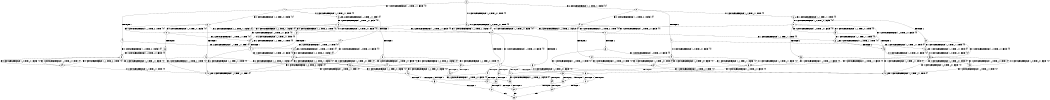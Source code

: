 digraph BCG {
size = "7, 10.5";
center = TRUE;
node [shape = circle];
0 [peripheries = 2];
0 -> 1 [label = "EX !1 !ATOMIC_EXCH_BRANCH (1, +1, TRUE, +1, 1, FALSE) !{0}"];
0 -> 2 [label = "EX !2 !ATOMIC_EXCH_BRANCH (1, +1, TRUE, +1, 1, FALSE) !{0}"];
0 -> 3 [label = "EX !0 !ATOMIC_EXCH_BRANCH (1, +0, TRUE, +0, 1, TRUE) !{0}"];
1 -> 4 [label = "TERMINATE !1"];
1 -> 5 [label = "EX !2 !ATOMIC_EXCH_BRANCH (1, +1, TRUE, +1, 1, TRUE) !{0}"];
1 -> 6 [label = "EX !0 !ATOMIC_EXCH_BRANCH (1, +0, TRUE, +0, 1, FALSE) !{0}"];
2 -> 7 [label = "TERMINATE !2"];
2 -> 8 [label = "EX !1 !ATOMIC_EXCH_BRANCH (1, +1, TRUE, +1, 1, TRUE) !{0}"];
2 -> 9 [label = "EX !0 !ATOMIC_EXCH_BRANCH (1, +0, TRUE, +0, 1, FALSE) !{0}"];
3 -> 10 [label = "EX !1 !ATOMIC_EXCH_BRANCH (1, +1, TRUE, +1, 1, FALSE) !{0}"];
3 -> 11 [label = "EX !2 !ATOMIC_EXCH_BRANCH (1, +1, TRUE, +1, 1, FALSE) !{0}"];
3 -> 3 [label = "EX !0 !ATOMIC_EXCH_BRANCH (1, +0, TRUE, +0, 1, TRUE) !{0}"];
4 -> 12 [label = "EX !2 !ATOMIC_EXCH_BRANCH (1, +1, TRUE, +1, 1, TRUE) !{0}"];
4 -> 13 [label = "EX !0 !ATOMIC_EXCH_BRANCH (1, +0, TRUE, +0, 1, FALSE) !{0}"];
5 -> 14 [label = "TERMINATE !1"];
5 -> 15 [label = "EX !0 !ATOMIC_EXCH_BRANCH (1, +0, TRUE, +0, 1, FALSE) !{0}"];
5 -> 5 [label = "EX !2 !ATOMIC_EXCH_BRANCH (1, +1, TRUE, +1, 1, TRUE) !{0}"];
6 -> 16 [label = "TERMINATE !1"];
6 -> 17 [label = "EX !2 !ATOMIC_EXCH_BRANCH (1, +1, TRUE, +1, 1, FALSE) !{0}"];
6 -> 10 [label = "EX !0 !ATOMIC_EXCH_BRANCH (1, +1, TRUE, +0, 1, TRUE) !{0}"];
7 -> 18 [label = "EX !1 !ATOMIC_EXCH_BRANCH (1, +1, TRUE, +1, 1, TRUE) !{0}"];
7 -> 19 [label = "EX !0 !ATOMIC_EXCH_BRANCH (1, +0, TRUE, +0, 1, FALSE) !{0}"];
8 -> 20 [label = "TERMINATE !2"];
8 -> 21 [label = "EX !0 !ATOMIC_EXCH_BRANCH (1, +0, TRUE, +0, 1, FALSE) !{0}"];
8 -> 8 [label = "EX !1 !ATOMIC_EXCH_BRANCH (1, +1, TRUE, +1, 1, TRUE) !{0}"];
9 -> 22 [label = "TERMINATE !2"];
9 -> 17 [label = "EX !1 !ATOMIC_EXCH_BRANCH (1, +1, TRUE, +1, 1, FALSE) !{0}"];
9 -> 11 [label = "EX !0 !ATOMIC_EXCH_BRANCH (1, +1, TRUE, +0, 1, TRUE) !{0}"];
10 -> 23 [label = "TERMINATE !1"];
10 -> 24 [label = "EX !2 !ATOMIC_EXCH_BRANCH (1, +1, TRUE, +1, 1, TRUE) !{0}"];
10 -> 6 [label = "EX !0 !ATOMIC_EXCH_BRANCH (1, +0, TRUE, +0, 1, FALSE) !{0}"];
11 -> 25 [label = "TERMINATE !2"];
11 -> 26 [label = "EX !1 !ATOMIC_EXCH_BRANCH (1, +1, TRUE, +1, 1, TRUE) !{0}"];
11 -> 9 [label = "EX !0 !ATOMIC_EXCH_BRANCH (1, +0, TRUE, +0, 1, FALSE) !{0}"];
12 -> 27 [label = "EX !0 !ATOMIC_EXCH_BRANCH (1, +0, TRUE, +0, 1, FALSE) !{0}"];
12 -> 12 [label = "EX !2 !ATOMIC_EXCH_BRANCH (1, +1, TRUE, +1, 1, TRUE) !{0}"];
13 -> 28 [label = "EX !2 !ATOMIC_EXCH_BRANCH (1, +1, TRUE, +1, 1, FALSE) !{0}"];
13 -> 29 [label = "EX !0 !ATOMIC_EXCH_BRANCH (1, +1, TRUE, +0, 1, TRUE) !{0}"];
14 -> 27 [label = "EX !0 !ATOMIC_EXCH_BRANCH (1, +0, TRUE, +0, 1, FALSE) !{0}"];
14 -> 12 [label = "EX !2 !ATOMIC_EXCH_BRANCH (1, +1, TRUE, +1, 1, TRUE) !{0}"];
15 -> 30 [label = "TERMINATE !1"];
15 -> 17 [label = "EX !2 !ATOMIC_EXCH_BRANCH (1, +1, TRUE, +1, 1, FALSE) !{0}"];
15 -> 31 [label = "EX !0 !ATOMIC_EXCH_BRANCH (1, +1, TRUE, +0, 1, TRUE) !{0}"];
16 -> 28 [label = "EX !2 !ATOMIC_EXCH_BRANCH (1, +1, TRUE, +1, 1, FALSE) !{0}"];
16 -> 29 [label = "EX !0 !ATOMIC_EXCH_BRANCH (1, +1, TRUE, +0, 1, TRUE) !{0}"];
17 -> 32 [label = "TERMINATE !1"];
17 -> 33 [label = "TERMINATE !2"];
17 -> 34 [label = "EX !0 !ATOMIC_EXCH_BRANCH (1, +1, TRUE, +0, 1, FALSE) !{0}"];
18 -> 35 [label = "EX !0 !ATOMIC_EXCH_BRANCH (1, +0, TRUE, +0, 1, FALSE) !{0}"];
18 -> 18 [label = "EX !1 !ATOMIC_EXCH_BRANCH (1, +1, TRUE, +1, 1, TRUE) !{0}"];
19 -> 36 [label = "EX !1 !ATOMIC_EXCH_BRANCH (1, +1, TRUE, +1, 1, FALSE) !{0}"];
19 -> 37 [label = "EX !0 !ATOMIC_EXCH_BRANCH (1, +1, TRUE, +0, 1, TRUE) !{0}"];
20 -> 35 [label = "EX !0 !ATOMIC_EXCH_BRANCH (1, +0, TRUE, +0, 1, FALSE) !{0}"];
20 -> 18 [label = "EX !1 !ATOMIC_EXCH_BRANCH (1, +1, TRUE, +1, 1, TRUE) !{0}"];
21 -> 38 [label = "TERMINATE !2"];
21 -> 17 [label = "EX !1 !ATOMIC_EXCH_BRANCH (1, +1, TRUE, +1, 1, FALSE) !{0}"];
21 -> 39 [label = "EX !0 !ATOMIC_EXCH_BRANCH (1, +1, TRUE, +0, 1, TRUE) !{0}"];
22 -> 36 [label = "EX !1 !ATOMIC_EXCH_BRANCH (1, +1, TRUE, +1, 1, FALSE) !{0}"];
22 -> 37 [label = "EX !0 !ATOMIC_EXCH_BRANCH (1, +1, TRUE, +0, 1, TRUE) !{0}"];
23 -> 40 [label = "EX !2 !ATOMIC_EXCH_BRANCH (1, +1, TRUE, +1, 1, TRUE) !{0}"];
23 -> 13 [label = "EX !0 !ATOMIC_EXCH_BRANCH (1, +0, TRUE, +0, 1, FALSE) !{0}"];
24 -> 41 [label = "TERMINATE !1"];
24 -> 24 [label = "EX !2 !ATOMIC_EXCH_BRANCH (1, +1, TRUE, +1, 1, TRUE) !{0}"];
24 -> 15 [label = "EX !0 !ATOMIC_EXCH_BRANCH (1, +0, TRUE, +0, 1, FALSE) !{0}"];
25 -> 42 [label = "EX !1 !ATOMIC_EXCH_BRANCH (1, +1, TRUE, +1, 1, TRUE) !{0}"];
25 -> 19 [label = "EX !0 !ATOMIC_EXCH_BRANCH (1, +0, TRUE, +0, 1, FALSE) !{0}"];
26 -> 43 [label = "TERMINATE !2"];
26 -> 26 [label = "EX !1 !ATOMIC_EXCH_BRANCH (1, +1, TRUE, +1, 1, TRUE) !{0}"];
26 -> 21 [label = "EX !0 !ATOMIC_EXCH_BRANCH (1, +0, TRUE, +0, 1, FALSE) !{0}"];
27 -> 28 [label = "EX !2 !ATOMIC_EXCH_BRANCH (1, +1, TRUE, +1, 1, FALSE) !{0}"];
27 -> 44 [label = "EX !0 !ATOMIC_EXCH_BRANCH (1, +1, TRUE, +0, 1, TRUE) !{0}"];
28 -> 45 [label = "TERMINATE !2"];
28 -> 46 [label = "EX !0 !ATOMIC_EXCH_BRANCH (1, +1, TRUE, +0, 1, FALSE) !{0}"];
29 -> 40 [label = "EX !2 !ATOMIC_EXCH_BRANCH (1, +1, TRUE, +1, 1, TRUE) !{0}"];
29 -> 13 [label = "EX !0 !ATOMIC_EXCH_BRANCH (1, +0, TRUE, +0, 1, FALSE) !{0}"];
30 -> 28 [label = "EX !2 !ATOMIC_EXCH_BRANCH (1, +1, TRUE, +1, 1, FALSE) !{0}"];
30 -> 44 [label = "EX !0 !ATOMIC_EXCH_BRANCH (1, +1, TRUE, +0, 1, TRUE) !{0}"];
31 -> 41 [label = "TERMINATE !1"];
31 -> 24 [label = "EX !2 !ATOMIC_EXCH_BRANCH (1, +1, TRUE, +1, 1, TRUE) !{0}"];
31 -> 15 [label = "EX !0 !ATOMIC_EXCH_BRANCH (1, +0, TRUE, +0, 1, FALSE) !{0}"];
32 -> 45 [label = "TERMINATE !2"];
32 -> 46 [label = "EX !0 !ATOMIC_EXCH_BRANCH (1, +1, TRUE, +0, 1, FALSE) !{0}"];
33 -> 47 [label = "TERMINATE !1"];
33 -> 48 [label = "EX !0 !ATOMIC_EXCH_BRANCH (1, +1, TRUE, +0, 1, FALSE) !{0}"];
34 -> 49 [label = "TERMINATE !1"];
34 -> 50 [label = "TERMINATE !2"];
34 -> 51 [label = "TERMINATE !0"];
35 -> 36 [label = "EX !1 !ATOMIC_EXCH_BRANCH (1, +1, TRUE, +1, 1, FALSE) !{0}"];
35 -> 52 [label = "EX !0 !ATOMIC_EXCH_BRANCH (1, +1, TRUE, +0, 1, TRUE) !{0}"];
36 -> 47 [label = "TERMINATE !1"];
36 -> 48 [label = "EX !0 !ATOMIC_EXCH_BRANCH (1, +1, TRUE, +0, 1, FALSE) !{0}"];
37 -> 42 [label = "EX !1 !ATOMIC_EXCH_BRANCH (1, +1, TRUE, +1, 1, TRUE) !{0}"];
37 -> 19 [label = "EX !0 !ATOMIC_EXCH_BRANCH (1, +0, TRUE, +0, 1, FALSE) !{0}"];
38 -> 36 [label = "EX !1 !ATOMIC_EXCH_BRANCH (1, +1, TRUE, +1, 1, FALSE) !{0}"];
38 -> 52 [label = "EX !0 !ATOMIC_EXCH_BRANCH (1, +1, TRUE, +0, 1, TRUE) !{0}"];
39 -> 43 [label = "TERMINATE !2"];
39 -> 26 [label = "EX !1 !ATOMIC_EXCH_BRANCH (1, +1, TRUE, +1, 1, TRUE) !{0}"];
39 -> 21 [label = "EX !0 !ATOMIC_EXCH_BRANCH (1, +0, TRUE, +0, 1, FALSE) !{0}"];
40 -> 40 [label = "EX !2 !ATOMIC_EXCH_BRANCH (1, +1, TRUE, +1, 1, TRUE) !{0}"];
40 -> 27 [label = "EX !0 !ATOMIC_EXCH_BRANCH (1, +0, TRUE, +0, 1, FALSE) !{0}"];
41 -> 40 [label = "EX !2 !ATOMIC_EXCH_BRANCH (1, +1, TRUE, +1, 1, TRUE) !{0}"];
41 -> 27 [label = "EX !0 !ATOMIC_EXCH_BRANCH (1, +0, TRUE, +0, 1, FALSE) !{0}"];
42 -> 42 [label = "EX !1 !ATOMIC_EXCH_BRANCH (1, +1, TRUE, +1, 1, TRUE) !{0}"];
42 -> 35 [label = "EX !0 !ATOMIC_EXCH_BRANCH (1, +0, TRUE, +0, 1, FALSE) !{0}"];
43 -> 42 [label = "EX !1 !ATOMIC_EXCH_BRANCH (1, +1, TRUE, +1, 1, TRUE) !{0}"];
43 -> 35 [label = "EX !0 !ATOMIC_EXCH_BRANCH (1, +0, TRUE, +0, 1, FALSE) !{0}"];
44 -> 40 [label = "EX !2 !ATOMIC_EXCH_BRANCH (1, +1, TRUE, +1, 1, TRUE) !{0}"];
44 -> 27 [label = "EX !0 !ATOMIC_EXCH_BRANCH (1, +0, TRUE, +0, 1, FALSE) !{0}"];
45 -> 53 [label = "EX !0 !ATOMIC_EXCH_BRANCH (1, +1, TRUE, +0, 1, FALSE) !{0}"];
46 -> 54 [label = "TERMINATE !2"];
46 -> 55 [label = "TERMINATE !0"];
47 -> 53 [label = "EX !0 !ATOMIC_EXCH_BRANCH (1, +1, TRUE, +0, 1, FALSE) !{0}"];
48 -> 56 [label = "TERMINATE !1"];
48 -> 57 [label = "TERMINATE !0"];
49 -> 54 [label = "TERMINATE !2"];
49 -> 55 [label = "TERMINATE !0"];
50 -> 56 [label = "TERMINATE !1"];
50 -> 57 [label = "TERMINATE !0"];
51 -> 58 [label = "TERMINATE !1"];
51 -> 59 [label = "TERMINATE !2"];
52 -> 42 [label = "EX !1 !ATOMIC_EXCH_BRANCH (1, +1, TRUE, +1, 1, TRUE) !{0}"];
52 -> 35 [label = "EX !0 !ATOMIC_EXCH_BRANCH (1, +0, TRUE, +0, 1, FALSE) !{0}"];
53 -> 60 [label = "TERMINATE !0"];
54 -> 60 [label = "TERMINATE !0"];
55 -> 61 [label = "TERMINATE !2"];
56 -> 60 [label = "TERMINATE !0"];
57 -> 62 [label = "TERMINATE !1"];
58 -> 61 [label = "TERMINATE !2"];
59 -> 62 [label = "TERMINATE !1"];
60 -> 63 [label = "exit"];
61 -> 63 [label = "exit"];
62 -> 63 [label = "exit"];
}
